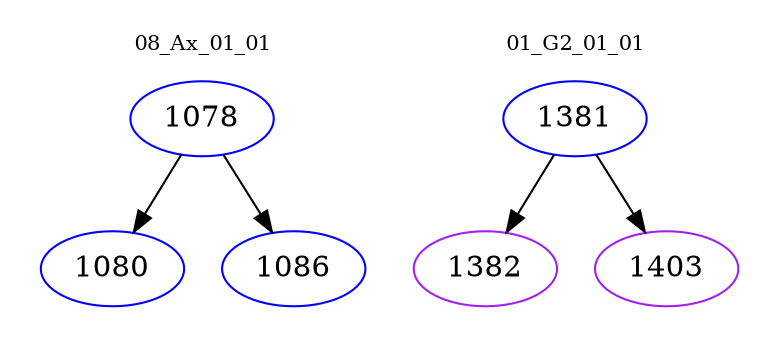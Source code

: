 digraph{
subgraph cluster_0 {
color = white
label = "08_Ax_01_01";
fontsize=10;
T0_1078 [label="1078", color="blue"]
T0_1078 -> T0_1080 [color="black"]
T0_1080 [label="1080", color="blue"]
T0_1078 -> T0_1086 [color="black"]
T0_1086 [label="1086", color="blue"]
}
subgraph cluster_1 {
color = white
label = "01_G2_01_01";
fontsize=10;
T1_1381 [label="1381", color="blue"]
T1_1381 -> T1_1382 [color="black"]
T1_1382 [label="1382", color="purple"]
T1_1381 -> T1_1403 [color="black"]
T1_1403 [label="1403", color="purple"]
}
}
